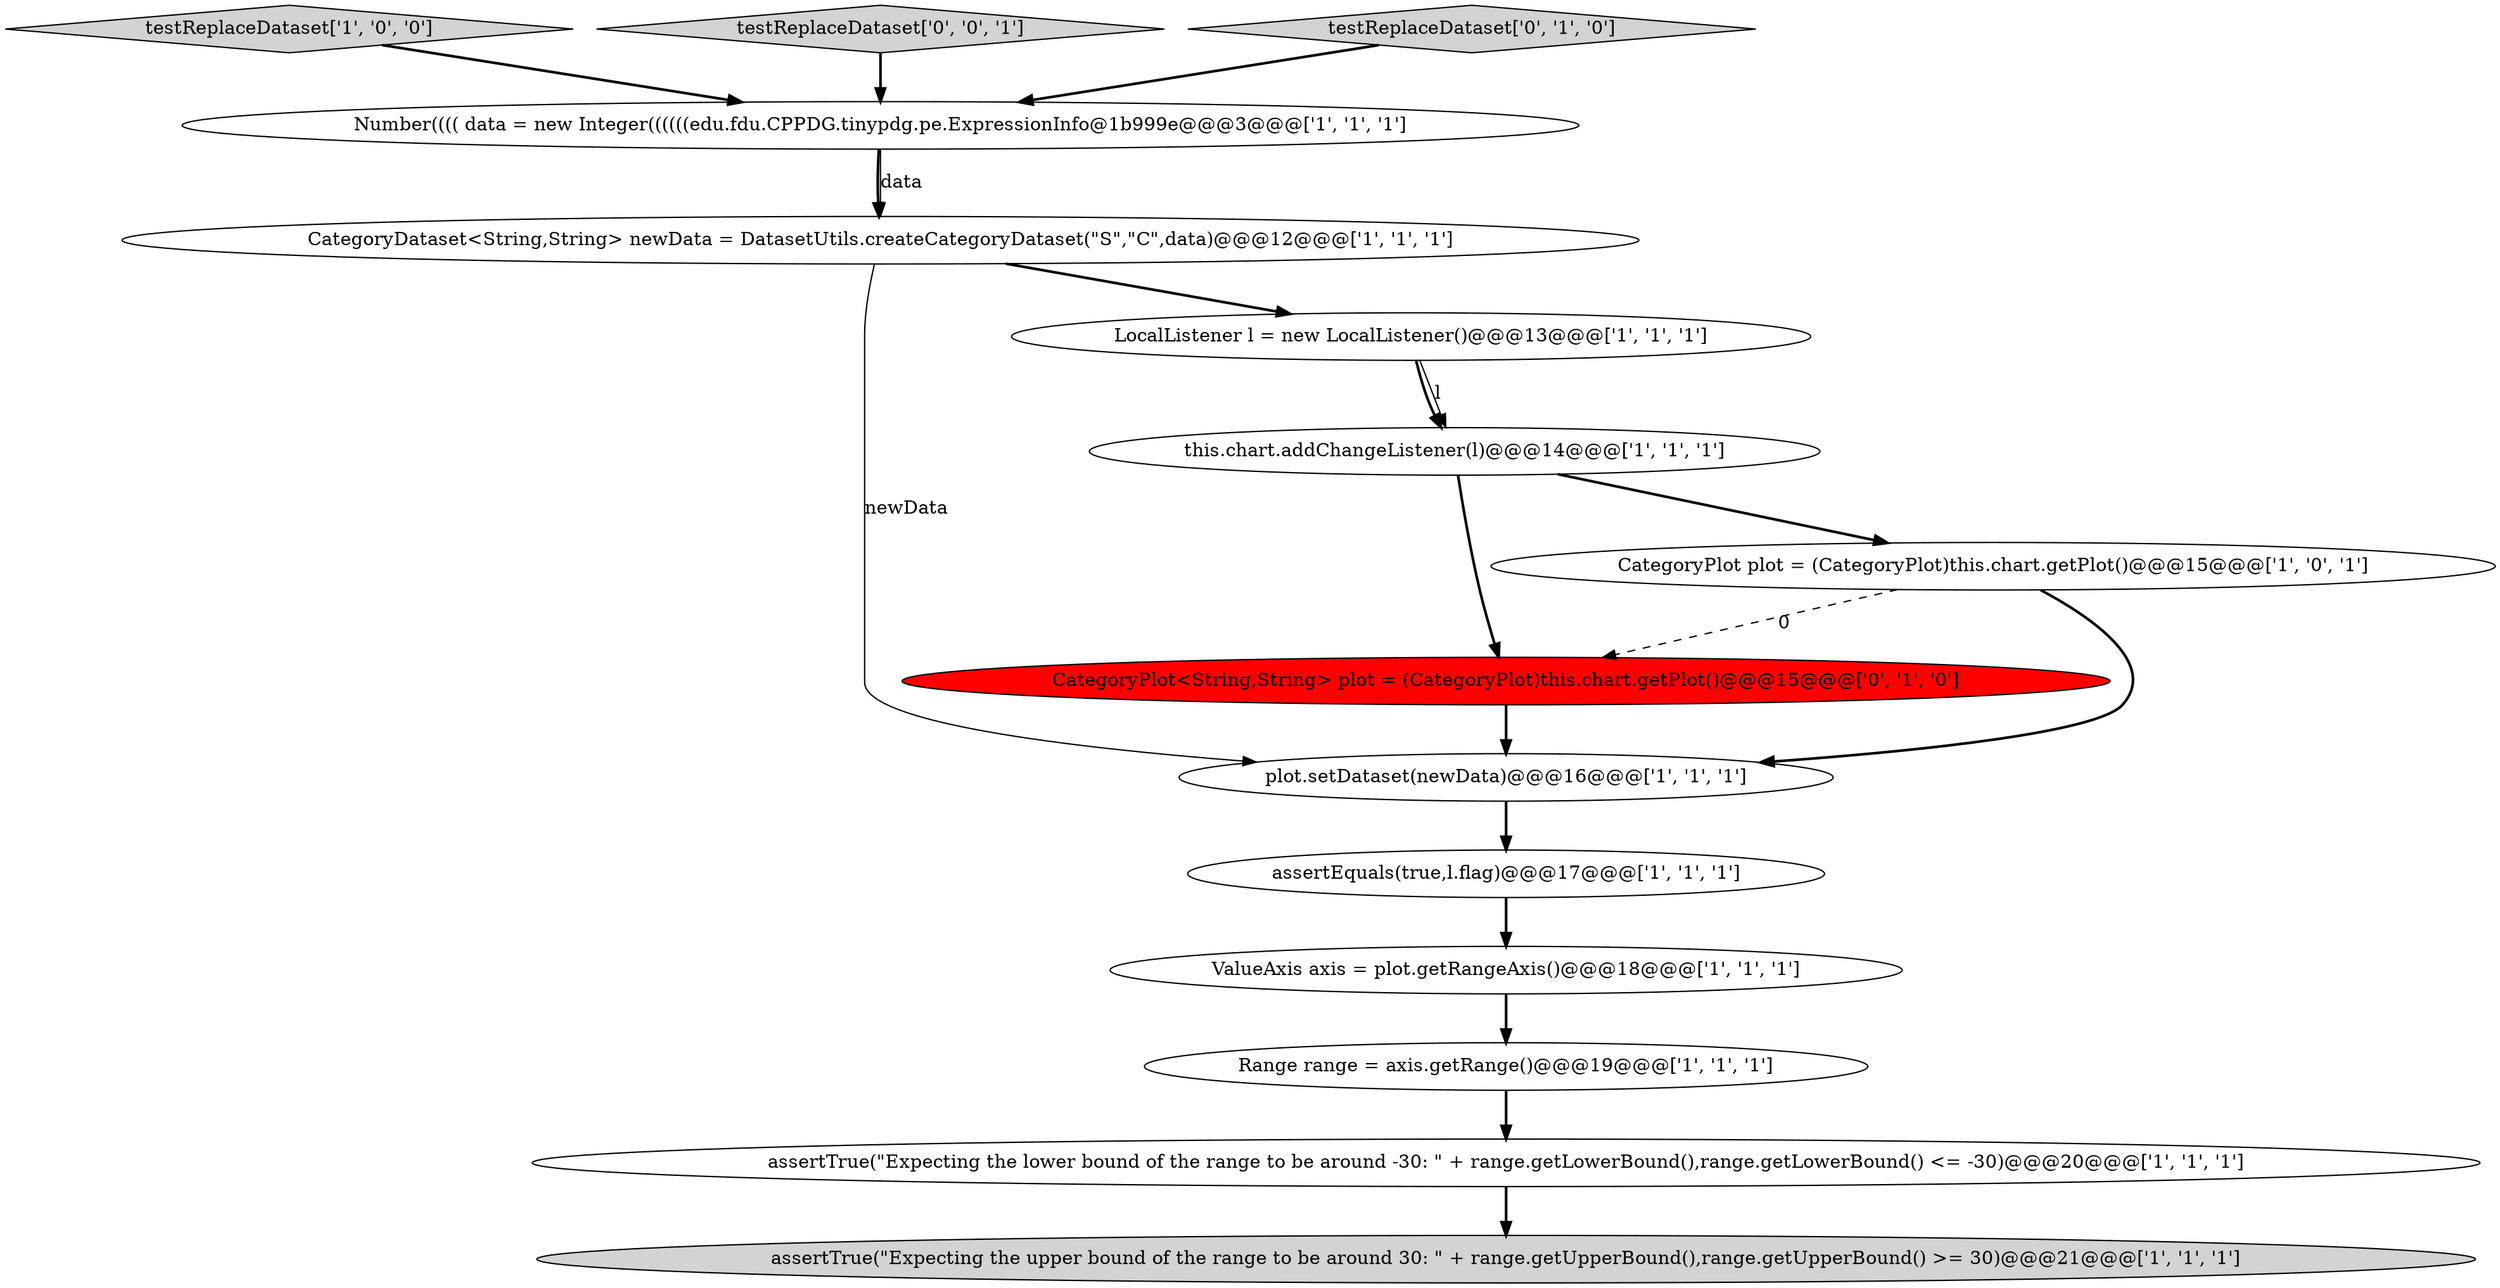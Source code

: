 digraph {
2 [style = filled, label = "Number(((( data = new Integer((((((edu.fdu.CPPDG.tinypdg.pe.ExpressionInfo@1b999e@@@3@@@['1', '1', '1']", fillcolor = white, shape = ellipse image = "AAA0AAABBB1BBB"];
4 [style = filled, label = "assertEquals(true,l.flag)@@@17@@@['1', '1', '1']", fillcolor = white, shape = ellipse image = "AAA0AAABBB1BBB"];
6 [style = filled, label = "assertTrue(\"Expecting the lower bound of the range to be around -30: \" + range.getLowerBound(),range.getLowerBound() <= -30)@@@20@@@['1', '1', '1']", fillcolor = white, shape = ellipse image = "AAA0AAABBB1BBB"];
13 [style = filled, label = "CategoryPlot<String,String> plot = (CategoryPlot)this.chart.getPlot()@@@15@@@['0', '1', '0']", fillcolor = red, shape = ellipse image = "AAA1AAABBB2BBB"];
11 [style = filled, label = "assertTrue(\"Expecting the upper bound of the range to be around 30: \" + range.getUpperBound(),range.getUpperBound() >= 30)@@@21@@@['1', '1', '1']", fillcolor = lightgray, shape = ellipse image = "AAA0AAABBB1BBB"];
9 [style = filled, label = "plot.setDataset(newData)@@@16@@@['1', '1', '1']", fillcolor = white, shape = ellipse image = "AAA0AAABBB1BBB"];
0 [style = filled, label = "Range range = axis.getRange()@@@19@@@['1', '1', '1']", fillcolor = white, shape = ellipse image = "AAA0AAABBB1BBB"];
8 [style = filled, label = "this.chart.addChangeListener(l)@@@14@@@['1', '1', '1']", fillcolor = white, shape = ellipse image = "AAA0AAABBB1BBB"];
7 [style = filled, label = "testReplaceDataset['1', '0', '0']", fillcolor = lightgray, shape = diamond image = "AAA0AAABBB1BBB"];
14 [style = filled, label = "testReplaceDataset['0', '0', '1']", fillcolor = lightgray, shape = diamond image = "AAA0AAABBB3BBB"];
1 [style = filled, label = "ValueAxis axis = plot.getRangeAxis()@@@18@@@['1', '1', '1']", fillcolor = white, shape = ellipse image = "AAA0AAABBB1BBB"];
10 [style = filled, label = "CategoryDataset<String,String> newData = DatasetUtils.createCategoryDataset(\"S\",\"C\",data)@@@12@@@['1', '1', '1']", fillcolor = white, shape = ellipse image = "AAA0AAABBB1BBB"];
3 [style = filled, label = "CategoryPlot plot = (CategoryPlot)this.chart.getPlot()@@@15@@@['1', '0', '1']", fillcolor = white, shape = ellipse image = "AAA0AAABBB1BBB"];
5 [style = filled, label = "LocalListener l = new LocalListener()@@@13@@@['1', '1', '1']", fillcolor = white, shape = ellipse image = "AAA0AAABBB1BBB"];
12 [style = filled, label = "testReplaceDataset['0', '1', '0']", fillcolor = lightgray, shape = diamond image = "AAA0AAABBB2BBB"];
3->9 [style = bold, label=""];
5->8 [style = bold, label=""];
12->2 [style = bold, label=""];
4->1 [style = bold, label=""];
14->2 [style = bold, label=""];
13->9 [style = bold, label=""];
1->0 [style = bold, label=""];
10->5 [style = bold, label=""];
8->13 [style = bold, label=""];
9->4 [style = bold, label=""];
2->10 [style = bold, label=""];
3->13 [style = dashed, label="0"];
0->6 [style = bold, label=""];
5->8 [style = solid, label="l"];
7->2 [style = bold, label=""];
6->11 [style = bold, label=""];
8->3 [style = bold, label=""];
2->10 [style = solid, label="data"];
10->9 [style = solid, label="newData"];
}
